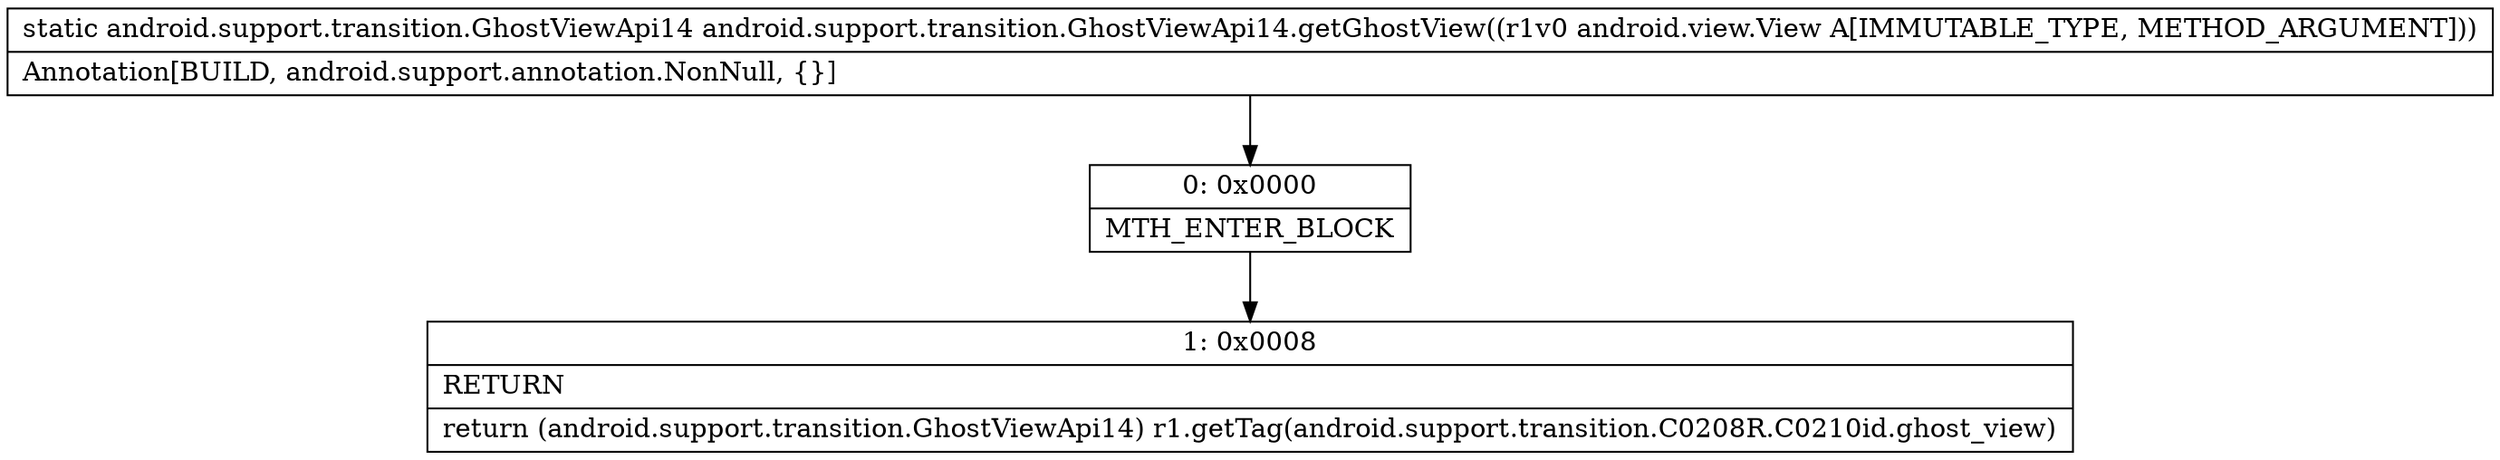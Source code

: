 digraph "CFG forandroid.support.transition.GhostViewApi14.getGhostView(Landroid\/view\/View;)Landroid\/support\/transition\/GhostViewApi14;" {
Node_0 [shape=record,label="{0\:\ 0x0000|MTH_ENTER_BLOCK\l}"];
Node_1 [shape=record,label="{1\:\ 0x0008|RETURN\l|return (android.support.transition.GhostViewApi14) r1.getTag(android.support.transition.C0208R.C0210id.ghost_view)\l}"];
MethodNode[shape=record,label="{static android.support.transition.GhostViewApi14 android.support.transition.GhostViewApi14.getGhostView((r1v0 android.view.View A[IMMUTABLE_TYPE, METHOD_ARGUMENT]))  | Annotation[BUILD, android.support.annotation.NonNull, \{\}]\l}"];
MethodNode -> Node_0;
Node_0 -> Node_1;
}


